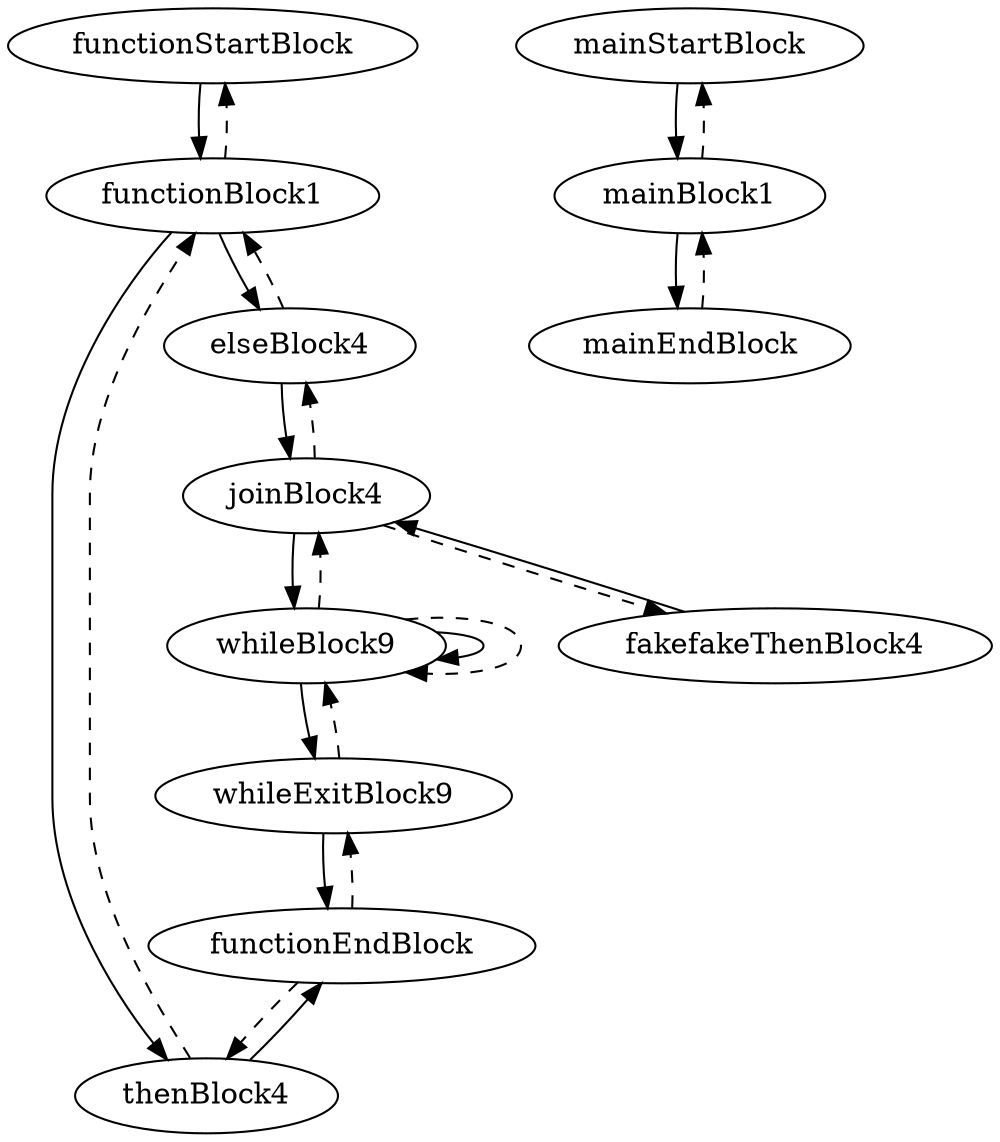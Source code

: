 digraph G {
size ="8.5,11";functionStartBlock -> functionBlock1
functionBlock1 -> thenBlock4
functionBlock1 -> elseBlock4
functionBlock1 -> functionStartBlock [style=dashed]
thenBlock4 -> functionEndBlock
thenBlock4 -> functionBlock1 [style=dashed]
elseBlock4 -> joinBlock4
elseBlock4 -> functionBlock1 [style=dashed]
joinBlock4 -> whileBlock9
joinBlock4 -> fakefakeThenBlock4 [style=dashed]
joinBlock4 -> elseBlock4 [style=dashed]
fakefakeThenBlock4 -> joinBlock4
whileBlock9 -> whileBlock9
whileBlock9 -> whileExitBlock9
whileBlock9 -> joinBlock4 [style=dashed]
whileBlock9 -> whileBlock9 [style=dashed]
whileExitBlock9 -> functionEndBlock
whileExitBlock9 -> whileBlock9 [style=dashed]
functionEndBlock -> thenBlock4 [style=dashed]
functionEndBlock -> whileExitBlock9 [style=dashed]
mainStartBlock -> mainBlock1
mainBlock1 -> mainEndBlock
mainBlock1 -> mainStartBlock [style=dashed]
mainEndBlock -> mainBlock1 [style=dashed]
}